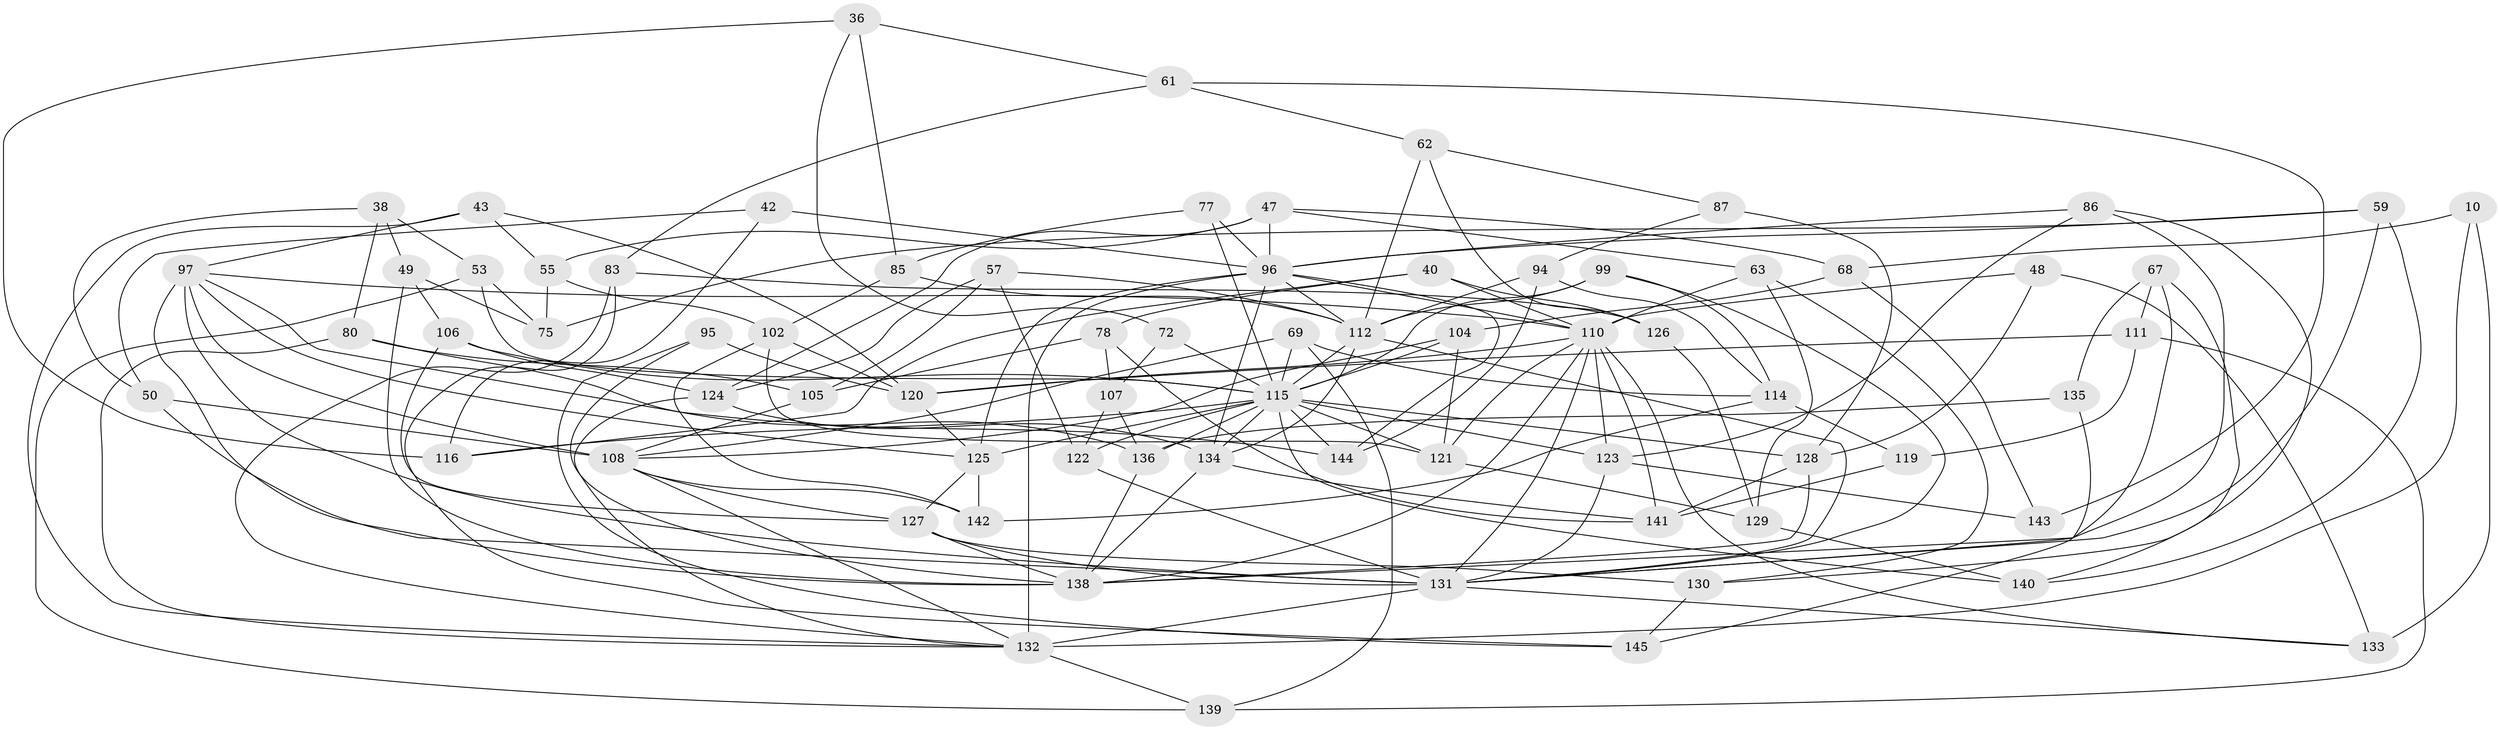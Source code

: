 // original degree distribution, {4: 1.0}
// Generated by graph-tools (version 1.1) at 2025/57/03/09/25 04:57:06]
// undirected, 72 vertices, 177 edges
graph export_dot {
graph [start="1"]
  node [color=gray90,style=filled];
  10;
  36;
  38;
  40;
  42;
  43;
  47 [super="+34"];
  48;
  49;
  50;
  53;
  55;
  57;
  59;
  61;
  62;
  63;
  67;
  68;
  69;
  72;
  75;
  77;
  78;
  80;
  83;
  85;
  86;
  87;
  94;
  95;
  96 [super="+74+82"];
  97 [super="+19+26"];
  99 [super="+44"];
  102 [super="+46"];
  104;
  105;
  106;
  107;
  108 [super="+58+103"];
  110 [super="+6+12+76+52+90"];
  111;
  112 [super="+15+29+16+100"];
  114 [super="+92"];
  115 [super="+65+101"];
  116;
  119;
  120 [super="+7+35"];
  121 [super="+54"];
  122;
  123 [super="+37"];
  124 [super="+64"];
  125 [super="+33+109+84+117"];
  126;
  127 [super="+91+81"];
  128 [super="+56"];
  129;
  130;
  131 [super="+41+98"];
  132 [super="+51+60"];
  133 [super="+113"];
  134 [super="+79+118"];
  135;
  136 [super="+25"];
  138 [super="+23+71+137"];
  139;
  140;
  141 [super="+73"];
  142;
  143;
  144;
  145;
  10 -- 133 [weight=2];
  10 -- 68;
  10 -- 132;
  36 -- 85;
  36 -- 61;
  36 -- 116;
  36 -- 72;
  38 -- 49;
  38 -- 80;
  38 -- 53;
  38 -- 50;
  40 -- 126;
  40 -- 116;
  40 -- 78;
  40 -- 110;
  42 -- 96 [weight=2];
  42 -- 116;
  42 -- 50;
  43 -- 120;
  43 -- 55;
  43 -- 97;
  43 -- 132;
  47 -- 68;
  47 -- 96 [weight=4];
  47 -- 55;
  47 -- 63;
  47 -- 124;
  48 -- 128;
  48 -- 133 [weight=2];
  48 -- 110;
  49 -- 75;
  49 -- 106;
  49 -- 138;
  50 -- 108;
  50 -- 131;
  53 -- 139;
  53 -- 75;
  53 -- 115;
  55 -- 102;
  55 -- 75;
  57 -- 122;
  57 -- 105;
  57 -- 124;
  57 -- 112;
  59 -- 140;
  59 -- 75;
  59 -- 131;
  59 -- 96;
  61 -- 143;
  61 -- 83;
  61 -- 62;
  62 -- 126;
  62 -- 87;
  62 -- 112;
  63 -- 129;
  63 -- 130;
  63 -- 110;
  67 -- 111;
  67 -- 135;
  67 -- 130;
  67 -- 131;
  68 -- 104;
  68 -- 143;
  69 -- 108;
  69 -- 114;
  69 -- 139;
  69 -- 115;
  72 -- 107;
  72 -- 115 [weight=2];
  77 -- 85;
  77 -- 115 [weight=2];
  77 -- 96;
  78 -- 107;
  78 -- 141;
  78 -- 105;
  80 -- 136;
  80 -- 105;
  80 -- 132;
  83 -- 145;
  83 -- 126;
  83 -- 132;
  85 -- 102;
  85 -- 112;
  86 -- 140;
  86 -- 138;
  86 -- 123;
  86 -- 96;
  87 -- 128 [weight=2];
  87 -- 94;
  94 -- 144;
  94 -- 114;
  94 -- 112;
  95 -- 145;
  95 -- 120;
  95 -- 138 [weight=2];
  96 -- 112;
  96 -- 132 [weight=2];
  96 -- 110 [weight=3];
  96 -- 144;
  96 -- 125 [weight=3];
  96 -- 134;
  97 -- 108 [weight=2];
  97 -- 144;
  97 -- 125;
  97 -- 138 [weight=3];
  97 -- 131 [weight=3];
  97 -- 110;
  99 -- 112 [weight=3];
  99 -- 114;
  99 -- 131;
  99 -- 115;
  102 -- 142;
  102 -- 120 [weight=2];
  102 -- 121;
  104 -- 121;
  104 -- 108;
  104 -- 115;
  105 -- 108;
  106 -- 127;
  106 -- 115;
  106 -- 124;
  107 -- 122;
  107 -- 136;
  108 -- 142;
  108 -- 132;
  108 -- 127 [weight=2];
  110 -- 123;
  110 -- 141 [weight=2];
  110 -- 138;
  110 -- 131;
  110 -- 121 [weight=2];
  110 -- 120;
  110 -- 133;
  111 -- 119;
  111 -- 139;
  111 -- 120;
  112 -- 134;
  112 -- 131;
  112 -- 115 [weight=2];
  114 -- 119 [weight=2];
  114 -- 142;
  115 -- 125 [weight=3];
  115 -- 134 [weight=4];
  115 -- 116;
  115 -- 128;
  115 -- 136;
  115 -- 140;
  115 -- 144;
  115 -- 121;
  115 -- 122;
  115 -- 123;
  119 -- 141;
  120 -- 125 [weight=2];
  121 -- 129;
  122 -- 131;
  123 -- 143 [weight=2];
  123 -- 131;
  124 -- 132;
  124 -- 134 [weight=2];
  125 -- 142;
  125 -- 127 [weight=2];
  126 -- 129;
  127 -- 131;
  127 -- 130;
  127 -- 138;
  128 -- 141;
  128 -- 138;
  129 -- 140;
  130 -- 145;
  131 -- 133;
  131 -- 132 [weight=3];
  132 -- 139;
  134 -- 138;
  134 -- 141;
  135 -- 136 [weight=2];
  135 -- 145;
  136 -- 138;
}
